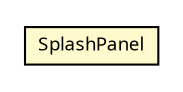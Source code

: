 #!/usr/local/bin/dot
#
# Class diagram 
# Generated by UMLGraph version R5_6 (http://www.umlgraph.org/)
#

digraph G {
	edge [fontname="Trebuchet MS",fontsize=10,labelfontname="Trebuchet MS",labelfontsize=10];
	node [fontname="Trebuchet MS",fontsize=10,shape=plaintext];
	nodesep=0.25;
	ranksep=0.5;
	// se.cambio.cds.gdl.editor.view.panels.SplashPanel
	c322431 [label=<<table title="se.cambio.cds.gdl.editor.view.panels.SplashPanel" border="0" cellborder="1" cellspacing="0" cellpadding="2" port="p" bgcolor="lemonChiffon" href="./SplashPanel.html">
		<tr><td><table border="0" cellspacing="0" cellpadding="1">
<tr><td align="center" balign="center"><font face="Trebuchet MS"> SplashPanel </font></td></tr>
		</table></td></tr>
		</table>>, URL="./SplashPanel.html", fontname="Trebuchet MS", fontcolor="black", fontsize=9.0];
}

